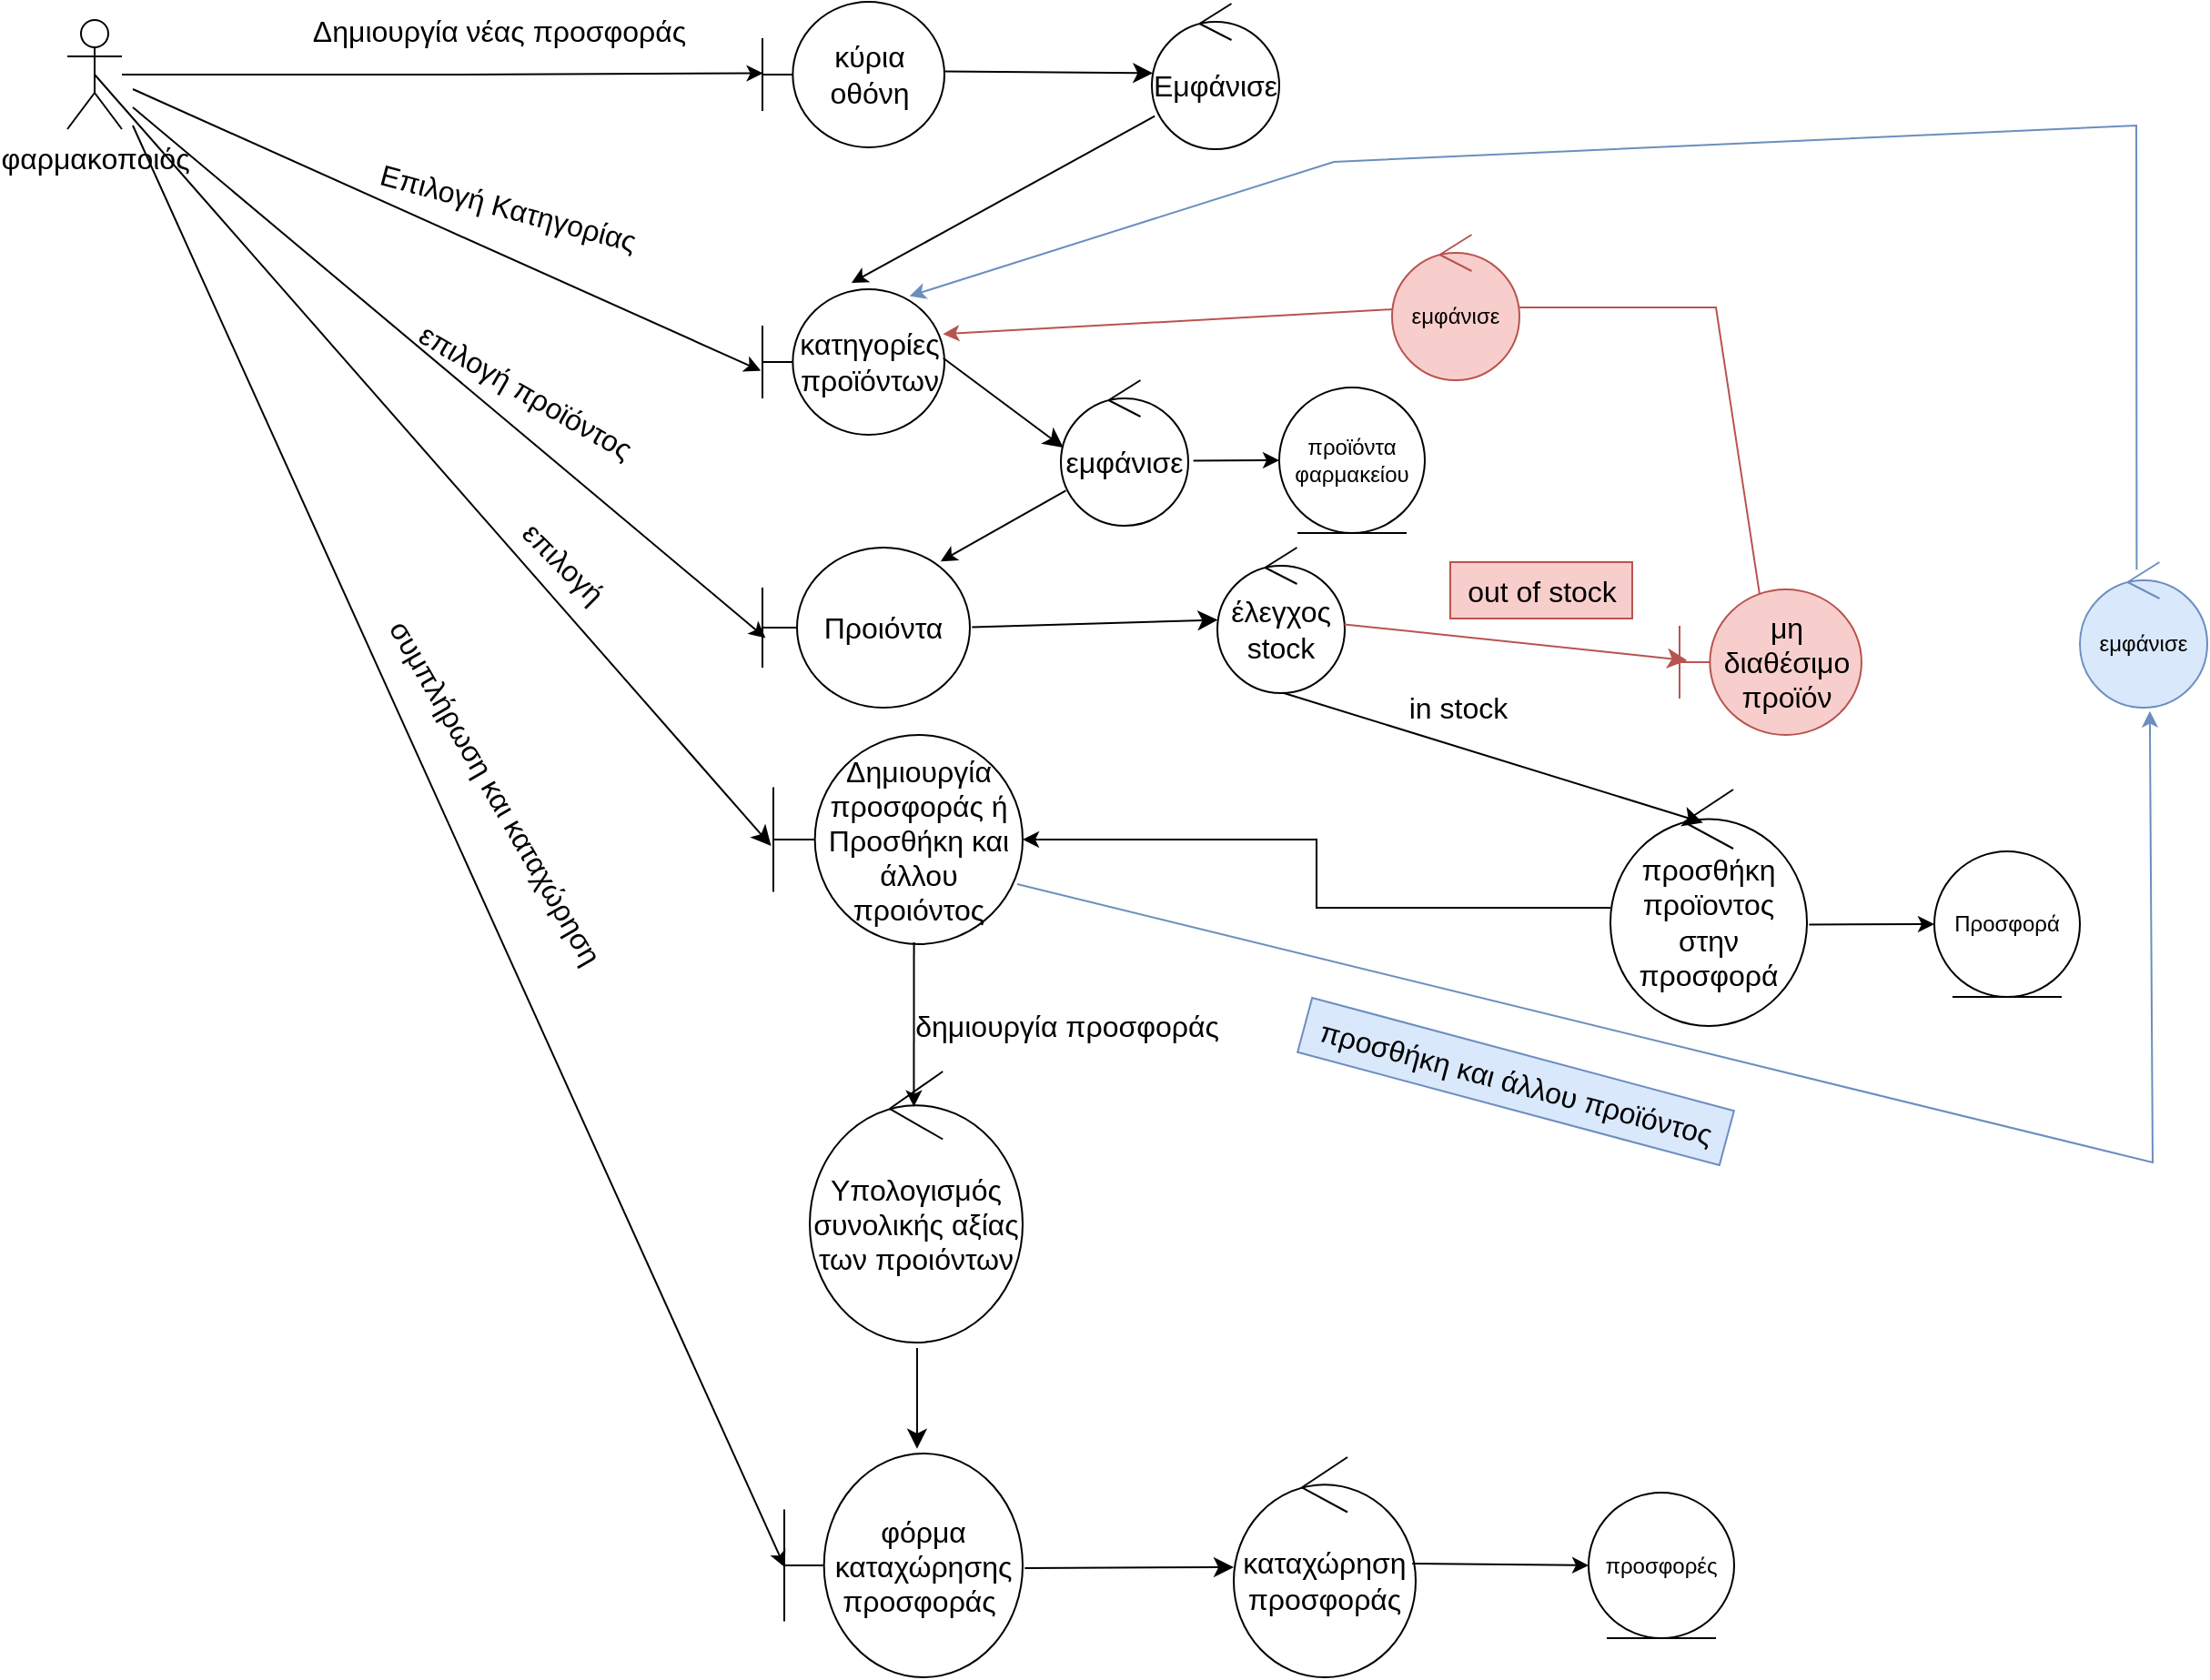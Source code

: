 <mxfile version="21.2.1" type="device">
  <diagram name="Page-1" id="AQW0QScOTGpidKISiW_X">
    <mxGraphModel dx="918" dy="213" grid="1" gridSize="10" guides="1" tooltips="1" connect="1" arrows="1" fold="1" page="0" pageScale="1" pageWidth="850" pageHeight="1100" math="0" shadow="0">
      <root>
        <mxCell id="0" />
        <mxCell id="1" parent="0" />
        <mxCell id="PEBAgX2rUX8bZ40s61Im-2" style="edgeStyle=orthogonalEdgeStyle;rounded=0;orthogonalLoop=1;jettySize=auto;html=1;entryX=0.003;entryY=0.491;entryDx=0;entryDy=0;entryPerimeter=0;" parent="1" source="PD9g8nbdjSu6pzyZpRWR-1" target="PD9g8nbdjSu6pzyZpRWR-2" edge="1">
          <mxGeometry relative="1" as="geometry" />
        </mxCell>
        <mxCell id="PD9g8nbdjSu6pzyZpRWR-1" value="φαρμακοποιός" style="shape=umlActor;verticalLabelPosition=bottom;verticalAlign=top;html=1;fontSize=16;" parent="1" vertex="1">
          <mxGeometry x="-236" y="482" width="30" height="60" as="geometry" />
        </mxCell>
        <mxCell id="PD9g8nbdjSu6pzyZpRWR-2" value="κύρια οθόνη" style="shape=umlBoundary;whiteSpace=wrap;html=1;fontSize=16;" parent="1" vertex="1">
          <mxGeometry x="146" y="472" width="100" height="80" as="geometry" />
        </mxCell>
        <mxCell id="PD9g8nbdjSu6pzyZpRWR-4" value="Δημιουργία νέας προσφοράς" style="text;html=1;align=center;verticalAlign=middle;resizable=0;points=[];autosize=1;strokeColor=none;fillColor=none;fontSize=16;" parent="1" vertex="1">
          <mxGeometry x="-114" y="473" width="230" height="30" as="geometry" />
        </mxCell>
        <mxCell id="PD9g8nbdjSu6pzyZpRWR-5" value="Εμφάνισε" style="ellipse;shape=umlControl;whiteSpace=wrap;html=1;fontSize=16;" parent="1" vertex="1">
          <mxGeometry x="360" y="473" width="70" height="80" as="geometry" />
        </mxCell>
        <mxCell id="PD9g8nbdjSu6pzyZpRWR-6" value="" style="endArrow=classic;html=1;rounded=0;fontSize=12;startSize=8;endSize=8;curved=1;exitX=1.002;exitY=0.478;exitDx=0;exitDy=0;exitPerimeter=0;entryX=0.009;entryY=0.478;entryDx=0;entryDy=0;entryPerimeter=0;" parent="1" source="PD9g8nbdjSu6pzyZpRWR-2" target="PD9g8nbdjSu6pzyZpRWR-5" edge="1">
          <mxGeometry width="50" height="50" relative="1" as="geometry">
            <mxPoint x="272" y="713" as="sourcePoint" />
            <mxPoint x="322" y="663" as="targetPoint" />
          </mxGeometry>
        </mxCell>
        <mxCell id="PD9g8nbdjSu6pzyZpRWR-7" value="κατηγορίες προϊόντων" style="shape=umlBoundary;whiteSpace=wrap;html=1;fontSize=16;" parent="1" vertex="1">
          <mxGeometry x="146" y="630" width="100" height="80" as="geometry" />
        </mxCell>
        <mxCell id="PD9g8nbdjSu6pzyZpRWR-10" value="Επιλογή Κατηγορίας" style="text;html=1;align=center;verticalAlign=middle;resizable=0;points=[];autosize=1;strokeColor=none;fillColor=none;fontSize=16;rotation=15;" parent="1" vertex="1">
          <mxGeometry x="-79" y="570" width="170" height="30" as="geometry" />
        </mxCell>
        <mxCell id="PD9g8nbdjSu6pzyZpRWR-11" value="εμφάνισε" style="ellipse;shape=umlControl;whiteSpace=wrap;html=1;fontSize=16;" parent="1" vertex="1">
          <mxGeometry x="310" y="680" width="70" height="80" as="geometry" />
        </mxCell>
        <mxCell id="PD9g8nbdjSu6pzyZpRWR-12" value="" style="endArrow=classic;html=1;rounded=0;fontSize=12;startSize=8;endSize=8;curved=1;exitX=0.994;exitY=0.473;exitDx=0;exitDy=0;exitPerimeter=0;entryX=0.02;entryY=0.463;entryDx=0;entryDy=0;entryPerimeter=0;" parent="1" source="PD9g8nbdjSu6pzyZpRWR-7" target="PD9g8nbdjSu6pzyZpRWR-11" edge="1">
          <mxGeometry width="50" height="50" relative="1" as="geometry">
            <mxPoint x="392" y="713" as="sourcePoint" />
            <mxPoint x="442" y="663" as="targetPoint" />
          </mxGeometry>
        </mxCell>
        <mxCell id="PD9g8nbdjSu6pzyZpRWR-14" value="Προιόντα" style="shape=umlBoundary;whiteSpace=wrap;html=1;fontSize=16;" parent="1" vertex="1">
          <mxGeometry x="146" y="772" width="114" height="88" as="geometry" />
        </mxCell>
        <mxCell id="PD9g8nbdjSu6pzyZpRWR-17" value="επιλογή προϊόντος" style="text;html=1;align=center;verticalAlign=middle;resizable=0;points=[];autosize=1;strokeColor=none;fillColor=none;fontSize=16;rotation=30;" parent="1" vertex="1">
          <mxGeometry x="-59" y="670" width="150" height="31" as="geometry" />
        </mxCell>
        <mxCell id="PD9g8nbdjSu6pzyZpRWR-18" value="έλεγχος stock" style="ellipse;shape=umlControl;whiteSpace=wrap;html=1;fontSize=16;" parent="1" vertex="1">
          <mxGeometry x="396" y="772" width="70" height="80" as="geometry" />
        </mxCell>
        <mxCell id="PD9g8nbdjSu6pzyZpRWR-19" value="Δημιουργία προσφοράς ή Προσθήκη και άλλου προιόντος" style="shape=umlBoundary;whiteSpace=wrap;html=1;fontSize=16;" parent="1" vertex="1">
          <mxGeometry x="152" y="875" width="137" height="115" as="geometry" />
        </mxCell>
        <mxCell id="PD9g8nbdjSu6pzyZpRWR-20" value="" style="endArrow=classic;html=1;rounded=0;fontSize=12;startSize=8;endSize=8;curved=1;exitX=1.01;exitY=0.497;exitDx=0;exitDy=0;exitPerimeter=0;entryX=0.003;entryY=0.497;entryDx=0;entryDy=0;entryPerimeter=0;" parent="1" source="PD9g8nbdjSu6pzyZpRWR-14" target="PD9g8nbdjSu6pzyZpRWR-18" edge="1">
          <mxGeometry width="50" height="50" relative="1" as="geometry">
            <mxPoint x="458" y="1132" as="sourcePoint" />
            <mxPoint x="508" y="1082" as="targetPoint" />
          </mxGeometry>
        </mxCell>
        <mxCell id="FKHPkvyw20zkajTgQssY-1" style="edgeStyle=orthogonalEdgeStyle;rounded=0;orthogonalLoop=1;jettySize=auto;html=1;" parent="1" source="PD9g8nbdjSu6pzyZpRWR-21" target="PD9g8nbdjSu6pzyZpRWR-19" edge="1">
          <mxGeometry relative="1" as="geometry" />
        </mxCell>
        <mxCell id="PD9g8nbdjSu6pzyZpRWR-21" value="προσθήκη προϊοντος στην προσφορά" style="ellipse;shape=umlControl;whiteSpace=wrap;html=1;fontSize=16;" parent="1" vertex="1">
          <mxGeometry x="612" y="905" width="108" height="130" as="geometry" />
        </mxCell>
        <mxCell id="PD9g8nbdjSu6pzyZpRWR-22" value="" style="endArrow=classic;html=1;rounded=0;fontSize=12;startSize=8;endSize=8;curved=1;exitX=0.517;exitY=0.998;exitDx=0;exitDy=0;exitPerimeter=0;entryX=0.471;entryY=0.14;entryDx=0;entryDy=0;entryPerimeter=0;" parent="1" source="PD9g8nbdjSu6pzyZpRWR-18" target="PD9g8nbdjSu6pzyZpRWR-21" edge="1">
          <mxGeometry width="50" height="50" relative="1" as="geometry">
            <mxPoint x="458" y="1013" as="sourcePoint" />
            <mxPoint x="508" y="963" as="targetPoint" />
          </mxGeometry>
        </mxCell>
        <mxCell id="PD9g8nbdjSu6pzyZpRWR-23" value="in stock" style="text;html=1;align=center;verticalAlign=middle;resizable=0;points=[];autosize=1;strokeColor=none;fillColor=none;fontSize=16;" parent="1" vertex="1">
          <mxGeometry x="492" y="844" width="72" height="31" as="geometry" />
        </mxCell>
        <mxCell id="PD9g8nbdjSu6pzyZpRWR-27" value="" style="endArrow=classic;html=1;rounded=0;fontSize=12;startSize=8;endSize=8;curved=1;exitX=0.5;exitY=0.5;exitDx=0;exitDy=0;exitPerimeter=0;entryX=-0.009;entryY=0.53;entryDx=0;entryDy=0;entryPerimeter=0;" parent="1" source="PD9g8nbdjSu6pzyZpRWR-1" target="PD9g8nbdjSu6pzyZpRWR-19" edge="1">
          <mxGeometry width="50" height="50" relative="1" as="geometry">
            <mxPoint x="57" y="813" as="sourcePoint" />
            <mxPoint x="107" y="763" as="targetPoint" />
          </mxGeometry>
        </mxCell>
        <mxCell id="PD9g8nbdjSu6pzyZpRWR-28" value="επιλογή" style="text;html=1;align=center;verticalAlign=middle;resizable=0;points=[];autosize=1;strokeColor=none;fillColor=none;fontSize=16;rotation=45;" parent="1" vertex="1">
          <mxGeometry y="764" width="73" height="31" as="geometry" />
        </mxCell>
        <mxCell id="PD9g8nbdjSu6pzyZpRWR-29" value="δημιουργία προσφοράς" style="text;html=1;align=center;verticalAlign=middle;resizable=0;points=[];autosize=1;strokeColor=none;fillColor=none;fontSize=16;" parent="1" vertex="1">
          <mxGeometry x="220" y="1019" width="185" height="31" as="geometry" />
        </mxCell>
        <mxCell id="PD9g8nbdjSu6pzyZpRWR-30" value="Υπολογισμός συνολικής αξίας των προιόντων" style="ellipse;shape=umlControl;whiteSpace=wrap;html=1;fontSize=16;" parent="1" vertex="1">
          <mxGeometry x="172" y="1060" width="117" height="149" as="geometry" />
        </mxCell>
        <mxCell id="PD9g8nbdjSu6pzyZpRWR-32" value="φόρμα καταχώρησης προσφοράς&amp;nbsp;" style="shape=umlBoundary;whiteSpace=wrap;html=1;fontSize=16;" parent="1" vertex="1">
          <mxGeometry x="158" y="1270" width="131" height="123" as="geometry" />
        </mxCell>
        <mxCell id="PD9g8nbdjSu6pzyZpRWR-34" value="συμπλήρωση και καταχώρηση" style="text;html=1;align=center;verticalAlign=middle;resizable=0;points=[];autosize=1;strokeColor=none;fillColor=none;fontSize=16;rotation=60;" parent="1" vertex="1">
          <mxGeometry x="-117" y="890" width="233" height="31" as="geometry" />
        </mxCell>
        <mxCell id="PD9g8nbdjSu6pzyZpRWR-35" value="καταχώρηση προσφοράς" style="ellipse;shape=umlControl;whiteSpace=wrap;html=1;fontSize=16;" parent="1" vertex="1">
          <mxGeometry x="405" y="1272" width="100" height="121" as="geometry" />
        </mxCell>
        <mxCell id="PD9g8nbdjSu6pzyZpRWR-36" value="" style="endArrow=classic;html=1;rounded=0;fontSize=12;startSize=8;endSize=8;curved=1;exitX=0.504;exitY=1.02;exitDx=0;exitDy=0;exitPerimeter=0;entryX=0.557;entryY=-0.021;entryDx=0;entryDy=0;entryPerimeter=0;" parent="1" source="PD9g8nbdjSu6pzyZpRWR-30" target="PD9g8nbdjSu6pzyZpRWR-32" edge="1">
          <mxGeometry width="50" height="50" relative="1" as="geometry">
            <mxPoint x="382" y="1503" as="sourcePoint" />
            <mxPoint x="432" y="1453" as="targetPoint" />
          </mxGeometry>
        </mxCell>
        <mxCell id="PD9g8nbdjSu6pzyZpRWR-37" value="" style="endArrow=classic;html=1;rounded=0;fontSize=12;startSize=8;endSize=8;curved=1;exitX=1.009;exitY=0.512;exitDx=0;exitDy=0;exitPerimeter=0;" parent="1" source="PD9g8nbdjSu6pzyZpRWR-32" target="PD9g8nbdjSu6pzyZpRWR-35" edge="1">
          <mxGeometry width="50" height="50" relative="1" as="geometry">
            <mxPoint x="382" y="1503" as="sourcePoint" />
            <mxPoint x="432" y="1453" as="targetPoint" />
          </mxGeometry>
        </mxCell>
        <mxCell id="PD9g8nbdjSu6pzyZpRWR-39" value="μη διαθέσιμο προϊόν" style="shape=umlBoundary;whiteSpace=wrap;html=1;fontSize=16;fillColor=#f8cecc;strokeColor=#b85450;" parent="1" vertex="1">
          <mxGeometry x="650" y="795" width="100" height="80" as="geometry" />
        </mxCell>
        <mxCell id="PD9g8nbdjSu6pzyZpRWR-40" value="" style="endArrow=classic;html=1;rounded=0;fontSize=12;startSize=8;endSize=8;curved=1;exitX=0.997;exitY=0.528;exitDx=0;exitDy=0;exitPerimeter=0;entryX=0.042;entryY=0.488;entryDx=0;entryDy=0;entryPerimeter=0;fillColor=#f8cecc;strokeColor=#b85450;" parent="1" source="PD9g8nbdjSu6pzyZpRWR-18" target="PD9g8nbdjSu6pzyZpRWR-39" edge="1">
          <mxGeometry width="50" height="50" relative="1" as="geometry">
            <mxPoint x="609" y="794" as="sourcePoint" />
            <mxPoint x="659" y="744" as="targetPoint" />
          </mxGeometry>
        </mxCell>
        <mxCell id="PD9g8nbdjSu6pzyZpRWR-41" value="out of stock" style="text;html=1;align=center;verticalAlign=middle;resizable=0;points=[];autosize=1;strokeColor=#b85450;fillColor=#f8cecc;fontSize=16;" parent="1" vertex="1">
          <mxGeometry x="524" y="780" width="100" height="31" as="geometry" />
        </mxCell>
        <mxCell id="PD9g8nbdjSu6pzyZpRWR-44" value="προσθήκη και άλλου προϊόντος" style="text;html=1;align=center;verticalAlign=middle;resizable=0;points=[];autosize=1;strokeColor=#6c8ebf;fillColor=#dae8fc;fontSize=16;rotation=15;" parent="1" vertex="1">
          <mxGeometry x="440" y="1050" width="240" height="31" as="geometry" />
        </mxCell>
        <mxCell id="PEBAgX2rUX8bZ40s61Im-3" value="" style="endArrow=classic;html=1;rounded=0;entryX=-0.009;entryY=0.56;entryDx=0;entryDy=0;entryPerimeter=0;" parent="1" target="PD9g8nbdjSu6pzyZpRWR-7" edge="1">
          <mxGeometry width="50" height="50" relative="1" as="geometry">
            <mxPoint x="-200" y="520" as="sourcePoint" />
            <mxPoint x="630" y="690" as="targetPoint" />
          </mxGeometry>
        </mxCell>
        <mxCell id="PEBAgX2rUX8bZ40s61Im-5" value="" style="endArrow=classic;html=1;rounded=0;entryX=0.489;entryY=-0.043;entryDx=0;entryDy=0;entryPerimeter=0;exitX=0.023;exitY=0.773;exitDx=0;exitDy=0;exitPerimeter=0;" parent="1" source="PD9g8nbdjSu6pzyZpRWR-5" target="PD9g8nbdjSu6pzyZpRWR-7" edge="1">
          <mxGeometry width="50" height="50" relative="1" as="geometry">
            <mxPoint x="580" y="740" as="sourcePoint" />
            <mxPoint x="630" y="690" as="targetPoint" />
          </mxGeometry>
        </mxCell>
        <mxCell id="PEBAgX2rUX8bZ40s61Im-7" value="" style="endArrow=classic;html=1;rounded=0;entryX=0.015;entryY=0.565;entryDx=0;entryDy=0;entryPerimeter=0;" parent="1" target="PD9g8nbdjSu6pzyZpRWR-14" edge="1">
          <mxGeometry width="50" height="50" relative="1" as="geometry">
            <mxPoint x="-200" y="530" as="sourcePoint" />
            <mxPoint x="630" y="690" as="targetPoint" />
          </mxGeometry>
        </mxCell>
        <mxCell id="PEBAgX2rUX8bZ40s61Im-8" value="" style="endArrow=classic;html=1;rounded=0;entryX=0.859;entryY=0.086;entryDx=0;entryDy=0;entryPerimeter=0;exitX=0.039;exitY=0.759;exitDx=0;exitDy=0;exitPerimeter=0;" parent="1" source="PD9g8nbdjSu6pzyZpRWR-11" target="PD9g8nbdjSu6pzyZpRWR-14" edge="1">
          <mxGeometry width="50" height="50" relative="1" as="geometry">
            <mxPoint x="580" y="910" as="sourcePoint" />
            <mxPoint x="630" y="860" as="targetPoint" />
          </mxGeometry>
        </mxCell>
        <mxCell id="PEBAgX2rUX8bZ40s61Im-11" value="" style="endArrow=classic;html=1;rounded=0;entryX=0.002;entryY=0.508;entryDx=0;entryDy=0;entryPerimeter=0;" parent="1" target="PD9g8nbdjSu6pzyZpRWR-32" edge="1">
          <mxGeometry width="50" height="50" relative="1" as="geometry">
            <mxPoint x="-200" y="540" as="sourcePoint" />
            <mxPoint x="630" y="970" as="targetPoint" />
          </mxGeometry>
        </mxCell>
        <mxCell id="ZdTPiPlx68CPpo10hIDn-4" value="" style="endArrow=classic;html=1;rounded=0;exitX=0.44;exitY=0.035;exitDx=0;exitDy=0;exitPerimeter=0;fillColor=#f8cecc;strokeColor=#b85450;" parent="1" source="PD9g8nbdjSu6pzyZpRWR-39" target="ZdTPiPlx68CPpo10hIDn-5" edge="1">
          <mxGeometry width="50" height="50" relative="1" as="geometry">
            <mxPoint x="550" y="860" as="sourcePoint" />
            <mxPoint x="600" y="810" as="targetPoint" />
            <Array as="points">
              <mxPoint x="670" y="640" />
              <mxPoint x="520" y="640" />
            </Array>
          </mxGeometry>
        </mxCell>
        <mxCell id="ZdTPiPlx68CPpo10hIDn-5" value="εμφάνισε" style="ellipse;shape=umlControl;whiteSpace=wrap;html=1;fillColor=#f8cecc;strokeColor=#b85450;" parent="1" vertex="1">
          <mxGeometry x="492" y="600" width="70" height="80" as="geometry" />
        </mxCell>
        <mxCell id="ZdTPiPlx68CPpo10hIDn-6" value="" style="endArrow=classic;html=1;rounded=0;entryX=0.992;entryY=0.308;entryDx=0;entryDy=0;entryPerimeter=0;exitX=0.006;exitY=0.513;exitDx=0;exitDy=0;exitPerimeter=0;fillColor=#f8cecc;strokeColor=#b85450;" parent="1" source="ZdTPiPlx68CPpo10hIDn-5" target="PD9g8nbdjSu6pzyZpRWR-7" edge="1">
          <mxGeometry width="50" height="50" relative="1" as="geometry">
            <mxPoint x="400" y="770" as="sourcePoint" />
            <mxPoint x="450" y="720" as="targetPoint" />
          </mxGeometry>
        </mxCell>
        <mxCell id="ZdTPiPlx68CPpo10hIDn-7" value="προσφορές" style="ellipse;shape=umlEntity;whiteSpace=wrap;html=1;" parent="1" vertex="1">
          <mxGeometry x="600" y="1291.5" width="80" height="80" as="geometry" />
        </mxCell>
        <mxCell id="ZdTPiPlx68CPpo10hIDn-8" value="" style="endArrow=classic;html=1;rounded=0;entryX=0;entryY=0.5;entryDx=0;entryDy=0;exitX=0.981;exitY=0.483;exitDx=0;exitDy=0;exitPerimeter=0;" parent="1" source="PD9g8nbdjSu6pzyZpRWR-35" target="ZdTPiPlx68CPpo10hIDn-7" edge="1">
          <mxGeometry width="50" height="50" relative="1" as="geometry">
            <mxPoint x="400" y="1170" as="sourcePoint" />
            <mxPoint x="450" y="1120" as="targetPoint" />
          </mxGeometry>
        </mxCell>
        <mxCell id="ZdTPiPlx68CPpo10hIDn-9" value="προϊόντα&lt;br&gt;φαρμακείου" style="ellipse;shape=umlEntity;whiteSpace=wrap;html=1;" parent="1" vertex="1">
          <mxGeometry x="430" y="684" width="80" height="80" as="geometry" />
        </mxCell>
        <mxCell id="ZdTPiPlx68CPpo10hIDn-10" value="" style="endArrow=classic;html=1;rounded=0;entryX=0;entryY=0.5;entryDx=0;entryDy=0;exitX=1.04;exitY=0.553;exitDx=0;exitDy=0;exitPerimeter=0;" parent="1" source="PD9g8nbdjSu6pzyZpRWR-11" target="ZdTPiPlx68CPpo10hIDn-9" edge="1">
          <mxGeometry width="50" height="50" relative="1" as="geometry">
            <mxPoint x="400" y="870" as="sourcePoint" />
            <mxPoint x="450" y="820" as="targetPoint" />
          </mxGeometry>
        </mxCell>
        <mxCell id="ZdTPiPlx68CPpo10hIDn-11" value="" style="endArrow=classic;html=1;rounded=0;exitX=0.564;exitY=0.991;exitDx=0;exitDy=0;exitPerimeter=0;entryX=0.489;entryY=0.13;entryDx=0;entryDy=0;entryPerimeter=0;" parent="1" source="PD9g8nbdjSu6pzyZpRWR-19" target="PD9g8nbdjSu6pzyZpRWR-30" edge="1">
          <mxGeometry width="50" height="50" relative="1" as="geometry">
            <mxPoint x="400" y="1170" as="sourcePoint" />
            <mxPoint x="450" y="1120" as="targetPoint" />
          </mxGeometry>
        </mxCell>
        <mxCell id="ZdTPiPlx68CPpo10hIDn-12" value="εμφάνισε" style="ellipse;shape=umlControl;whiteSpace=wrap;html=1;fillColor=#dae8fc;strokeColor=#6c8ebf;" parent="1" vertex="1">
          <mxGeometry x="870" y="780" width="70" height="80" as="geometry" />
        </mxCell>
        <mxCell id="ZdTPiPlx68CPpo10hIDn-13" value="" style="endArrow=classic;html=1;rounded=0;exitX=0.978;exitY=0.713;exitDx=0;exitDy=0;exitPerimeter=0;entryX=0.549;entryY=1.023;entryDx=0;entryDy=0;entryPerimeter=0;fillColor=#dae8fc;strokeColor=#6c8ebf;" parent="1" source="PD9g8nbdjSu6pzyZpRWR-19" target="ZdTPiPlx68CPpo10hIDn-12" edge="1">
          <mxGeometry width="50" height="50" relative="1" as="geometry">
            <mxPoint x="400" y="970" as="sourcePoint" />
            <mxPoint x="450" y="920" as="targetPoint" />
            <Array as="points">
              <mxPoint x="910" y="1110" />
            </Array>
          </mxGeometry>
        </mxCell>
        <mxCell id="ZdTPiPlx68CPpo10hIDn-14" value="" style="endArrow=classic;html=1;rounded=0;exitX=0.446;exitY=0.052;exitDx=0;exitDy=0;exitPerimeter=0;entryX=0.808;entryY=0.047;entryDx=0;entryDy=0;entryPerimeter=0;fillColor=#dae8fc;strokeColor=#6c8ebf;" parent="1" source="ZdTPiPlx68CPpo10hIDn-12" target="PD9g8nbdjSu6pzyZpRWR-7" edge="1">
          <mxGeometry width="50" height="50" relative="1" as="geometry">
            <mxPoint x="400" y="670" as="sourcePoint" />
            <mxPoint x="450" y="620" as="targetPoint" />
            <Array as="points">
              <mxPoint x="901" y="540" />
              <mxPoint x="460" y="560" />
            </Array>
          </mxGeometry>
        </mxCell>
        <mxCell id="rHsz7z1MiGIM0_5qRwke-1" value="Προσφορά" style="ellipse;shape=umlEntity;whiteSpace=wrap;html=1;" vertex="1" parent="1">
          <mxGeometry x="790" y="939" width="80" height="80" as="geometry" />
        </mxCell>
        <mxCell id="rHsz7z1MiGIM0_5qRwke-2" value="" style="endArrow=classic;html=1;rounded=0;entryX=0;entryY=0.5;entryDx=0;entryDy=0;exitX=1.011;exitY=0.571;exitDx=0;exitDy=0;exitPerimeter=0;" edge="1" parent="1" source="PD9g8nbdjSu6pzyZpRWR-21" target="rHsz7z1MiGIM0_5qRwke-1">
          <mxGeometry width="50" height="50" relative="1" as="geometry">
            <mxPoint x="700" y="790" as="sourcePoint" />
            <mxPoint x="750" y="740" as="targetPoint" />
          </mxGeometry>
        </mxCell>
      </root>
    </mxGraphModel>
  </diagram>
</mxfile>
